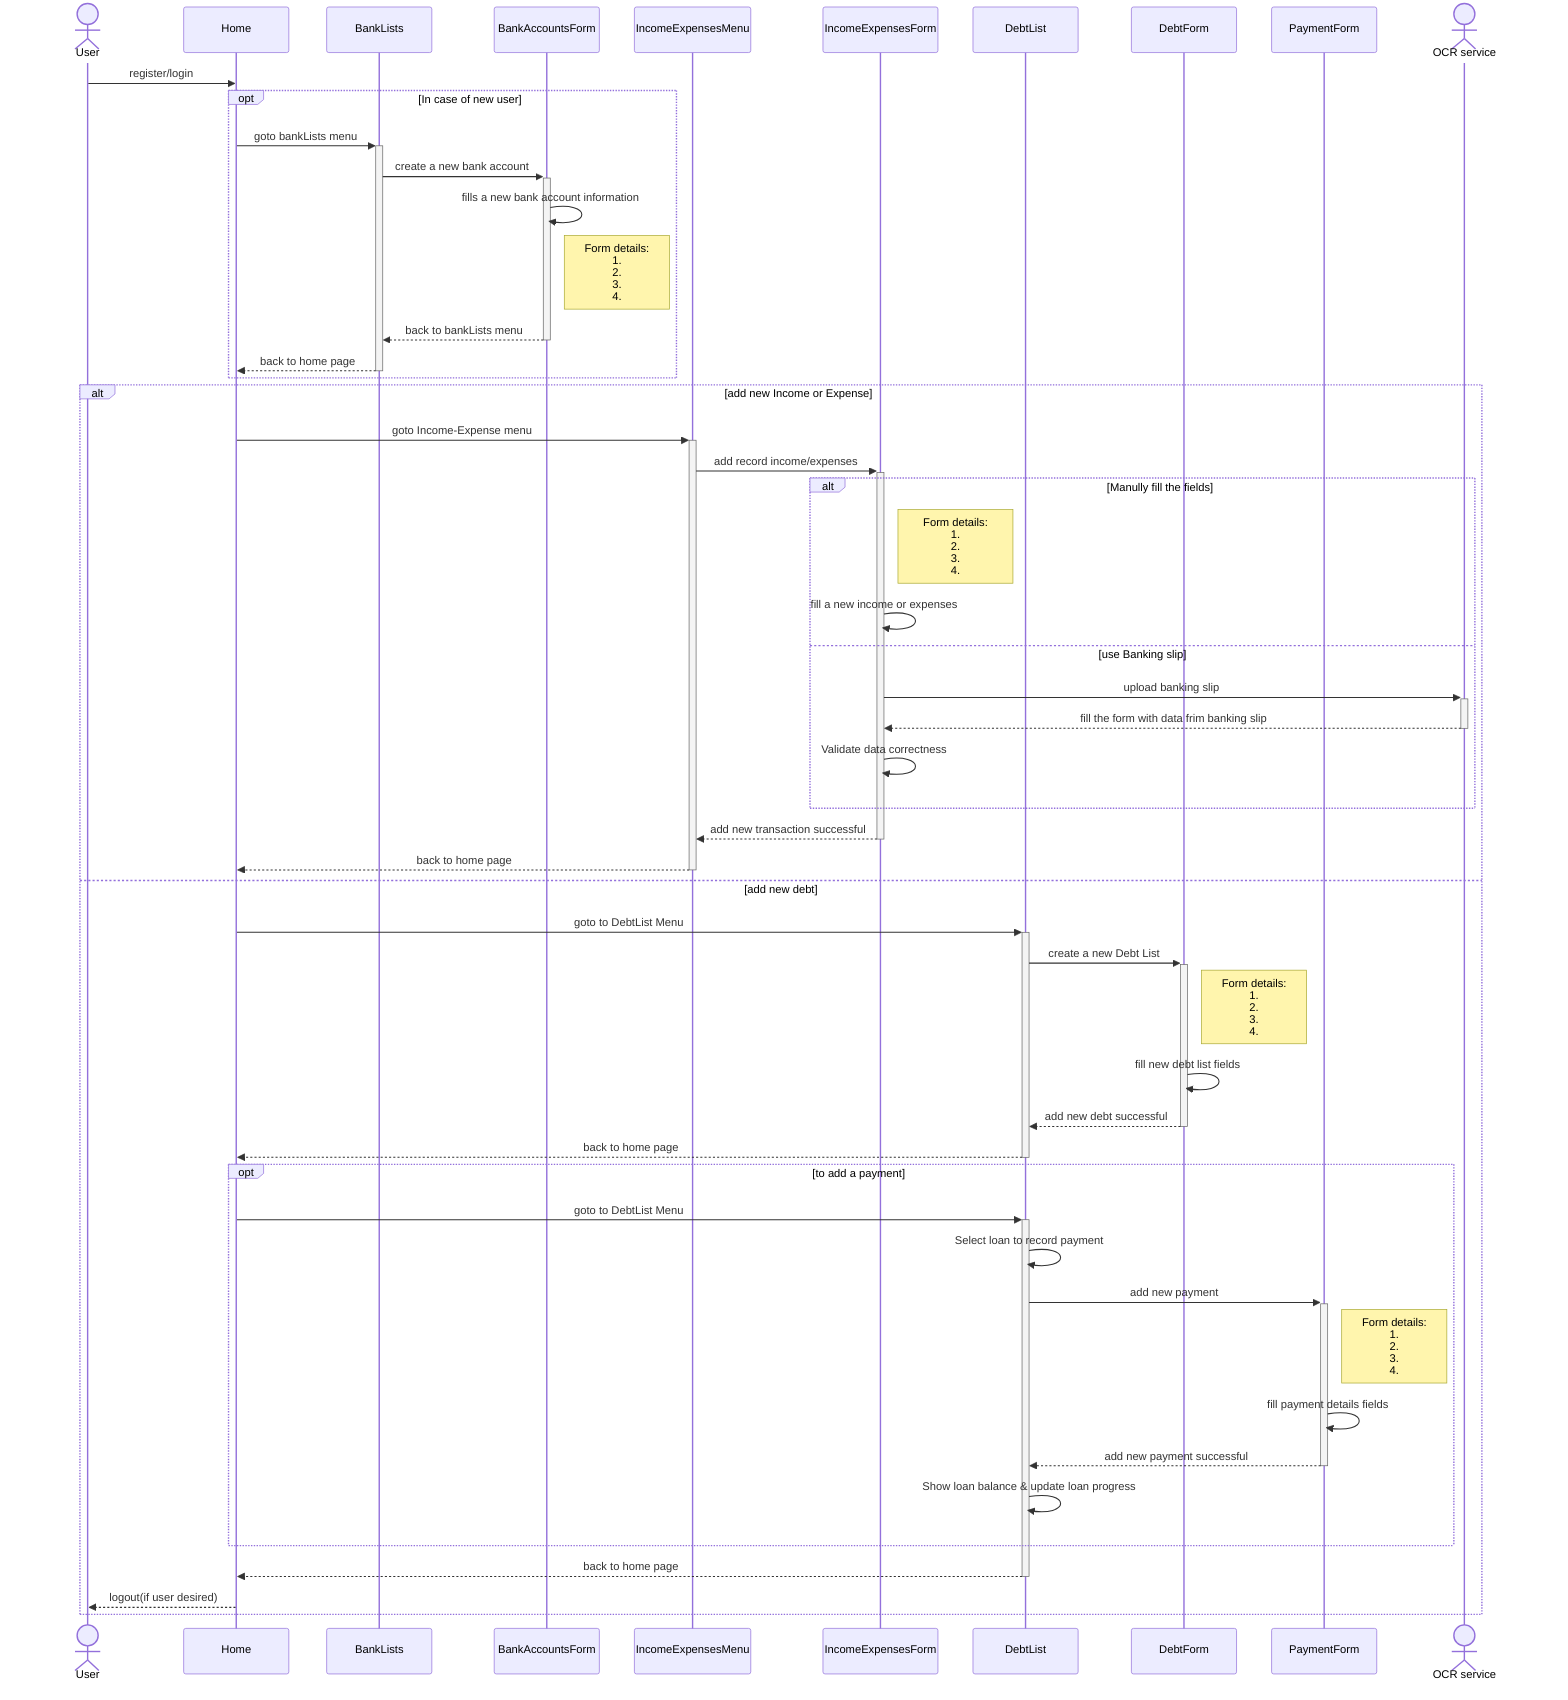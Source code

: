 sequenceDiagram
    actor User
    participant Home
    participant Bank as BankLists
    participant BankAccountsForm
    participant IncomeExpensesMenu
    participant IncomeExpensesForm
    participant DebtList
    participant DebtForm
    participant PaymentForm
    actor Ocr as OCR service

    User->>Home: register/login
    opt In case of new user
        Home->>+Bank: goto bankLists menu
        Bank->>+BankAccountsForm: create a new bank account
        BankAccountsForm->>BankAccountsForm: fills a new bank account information
        Note right of BankAccountsForm: Form details:<br>1.<br>2.<br>3.<br>4. 
        BankAccountsForm-->>-Bank: back to bankLists menu
        Bank-->>-Home: back to home page
    end
    alt add new Income or Expense
        Home->>+IncomeExpensesMenu: goto Income-Expense menu
        IncomeExpensesMenu->>+IncomeExpensesForm: add record income/expenses
        alt Manully fill the fields
            Note right of IncomeExpensesForm: Form details:<br>1.<br>2.<br>3.<br>4. 
            IncomeExpensesForm->>IncomeExpensesForm: fill a new income or expenses
        else use Banking slip
            IncomeExpensesForm->>+Ocr: upload banking slip
            Ocr-->>-IncomeExpensesForm:fill the form with data frim banking slip
            IncomeExpensesForm->>IncomeExpensesForm:Validate data correctness
        end
        IncomeExpensesForm-->>-IncomeExpensesMenu: add new transaction successful
        IncomeExpensesMenu-->>-Home: back to home page
    else add new debt
        Home->>+DebtList: goto to DebtList Menu
        DebtList->>+DebtForm: create a new Debt List
        Note right of DebtForm: Form details:<br>1.<br>2.<br>3.<br>4. 
        DebtForm->>DebtForm: fill new debt list fields
        DebtForm-->>-DebtList: add new debt successful
        DebtList-->>-Home: back to home page
        opt to add a payment
            Home->>+DebtList: goto to DebtList Menu
            DebtList->>DebtList: Select loan to record payment
            DebtList->>+PaymentForm: add new payment
            Note right of PaymentForm: Form details:<br>1.<br>2.<br>3.<br>4. 
            PaymentForm->>PaymentForm: fill payment details fields
            PaymentForm-->>-DebtList: add new payment successful
            DebtList->>DebtList: Show loan balance & update loan progress
        end
        DebtList-->>-Home: back to home page
        Home-->>User: logout(if user desired)
    end